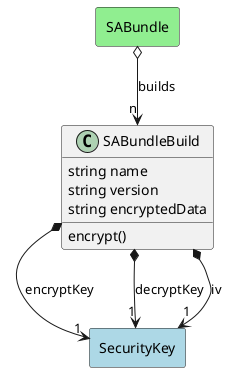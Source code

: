 @startuml

class "SABundleBuild" as Model {
 string name
 string version
 string encryptedData

 encrypt()

}

rectangle "SecurityKey" as SecurityKey #lightblue {
}

Model *--> "1" SecurityKey : encryptKey


rectangle "SecurityKey" as SecurityKey #lightblue {
}

Model *--> "1" SecurityKey : decryptKey


rectangle "SecurityKey" as SecurityKey #lightblue {
}

Model *--> "1" SecurityKey : iv




    rectangle "SABundle" as SABundle #lightgreen {
    }

        SABundle   o--> "n" Model : "builds"


@enduml
